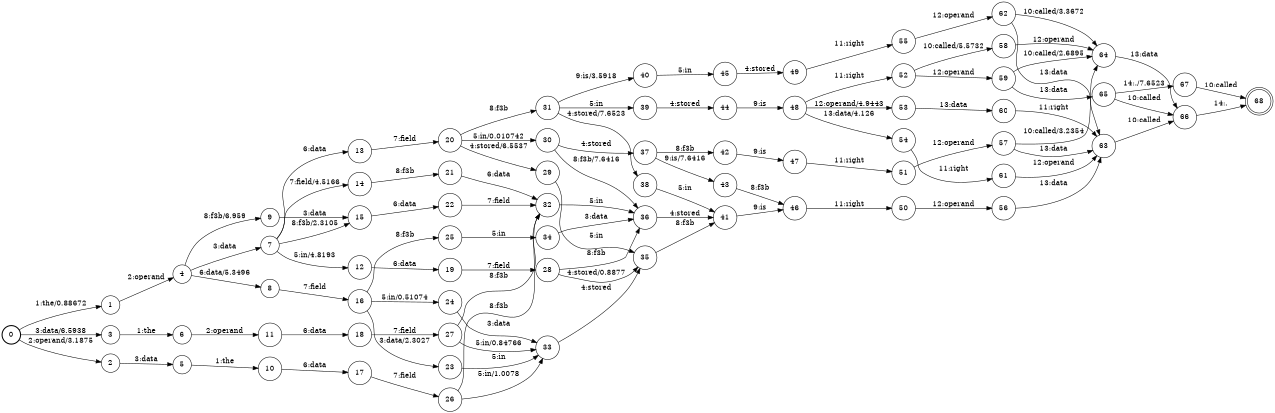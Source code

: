 digraph FST {
rankdir = LR;
size = "8.5,11";
label = "";
center = 1;
orientation = Portrait;
ranksep = "0.4";
nodesep = "0.25";
0 [label = "0", shape = circle, style = bold, fontsize = 14]
	0 -> 1 [label = "1:the/0.88672", fontsize = 14];
	0 -> 2 [label = "2:operand/3.1875", fontsize = 14];
	0 -> 3 [label = "3:data/6.5938", fontsize = 14];
1 [label = "1", shape = circle, style = solid, fontsize = 14]
	1 -> 4 [label = "2:operand", fontsize = 14];
2 [label = "2", shape = circle, style = solid, fontsize = 14]
	2 -> 5 [label = "3:data", fontsize = 14];
3 [label = "3", shape = circle, style = solid, fontsize = 14]
	3 -> 6 [label = "1:the", fontsize = 14];
4 [label = "4", shape = circle, style = solid, fontsize = 14]
	4 -> 7 [label = "3:data", fontsize = 14];
	4 -> 8 [label = "6:data/5.3496", fontsize = 14];
	4 -> 9 [label = "8:f3b/6.959", fontsize = 14];
5 [label = "5", shape = circle, style = solid, fontsize = 14]
	5 -> 10 [label = "1:the", fontsize = 14];
6 [label = "6", shape = circle, style = solid, fontsize = 14]
	6 -> 11 [label = "2:operand", fontsize = 14];
7 [label = "7", shape = circle, style = solid, fontsize = 14]
	7 -> 13 [label = "6:data", fontsize = 14];
	7 -> 12 [label = "5:in/4.8193", fontsize = 14];
	7 -> 14 [label = "7:field/4.5166", fontsize = 14];
	7 -> 15 [label = "8:f3b/2.3105", fontsize = 14];
8 [label = "8", shape = circle, style = solid, fontsize = 14]
	8 -> 16 [label = "7:field", fontsize = 14];
9 [label = "9", shape = circle, style = solid, fontsize = 14]
	9 -> 15 [label = "3:data", fontsize = 14];
10 [label = "10", shape = circle, style = solid, fontsize = 14]
	10 -> 17 [label = "6:data", fontsize = 14];
11 [label = "11", shape = circle, style = solid, fontsize = 14]
	11 -> 18 [label = "6:data", fontsize = 14];
12 [label = "12", shape = circle, style = solid, fontsize = 14]
	12 -> 19 [label = "6:data", fontsize = 14];
13 [label = "13", shape = circle, style = solid, fontsize = 14]
	13 -> 20 [label = "7:field", fontsize = 14];
14 [label = "14", shape = circle, style = solid, fontsize = 14]
	14 -> 21 [label = "8:f3b", fontsize = 14];
15 [label = "15", shape = circle, style = solid, fontsize = 14]
	15 -> 22 [label = "6:data", fontsize = 14];
16 [label = "16", shape = circle, style = solid, fontsize = 14]
	16 -> 23 [label = "3:data/2.3027", fontsize = 14];
	16 -> 24 [label = "5:in/0.51074", fontsize = 14];
	16 -> 25 [label = "8:f3b", fontsize = 14];
17 [label = "17", shape = circle, style = solid, fontsize = 14]
	17 -> 26 [label = "7:field", fontsize = 14];
18 [label = "18", shape = circle, style = solid, fontsize = 14]
	18 -> 27 [label = "7:field", fontsize = 14];
19 [label = "19", shape = circle, style = solid, fontsize = 14]
	19 -> 28 [label = "7:field", fontsize = 14];
20 [label = "20", shape = circle, style = solid, fontsize = 14]
	20 -> 29 [label = "4:stored/6.5537", fontsize = 14];
	20 -> 30 [label = "5:in/0.010742", fontsize = 14];
	20 -> 31 [label = "8:f3b", fontsize = 14];
21 [label = "21", shape = circle, style = solid, fontsize = 14]
	21 -> 32 [label = "6:data", fontsize = 14];
22 [label = "22", shape = circle, style = solid, fontsize = 14]
	22 -> 32 [label = "7:field", fontsize = 14];
23 [label = "23", shape = circle, style = solid, fontsize = 14]
	23 -> 33 [label = "5:in", fontsize = 14];
24 [label = "24", shape = circle, style = solid, fontsize = 14]
	24 -> 33 [label = "3:data", fontsize = 14];
25 [label = "25", shape = circle, style = solid, fontsize = 14]
	25 -> 34 [label = "5:in", fontsize = 14];
26 [label = "26", shape = circle, style = solid, fontsize = 14]
	26 -> 33 [label = "5:in/1.0078", fontsize = 14];
	26 -> 32 [label = "8:f3b", fontsize = 14];
27 [label = "27", shape = circle, style = solid, fontsize = 14]
	27 -> 33 [label = "5:in/0.84766", fontsize = 14];
	27 -> 32 [label = "8:f3b", fontsize = 14];
28 [label = "28", shape = circle, style = solid, fontsize = 14]
	28 -> 35 [label = "4:stored/0.8877", fontsize = 14];
	28 -> 36 [label = "8:f3b", fontsize = 14];
29 [label = "29", shape = circle, style = solid, fontsize = 14]
	29 -> 35 [label = "5:in", fontsize = 14];
30 [label = "30", shape = circle, style = solid, fontsize = 14]
	30 -> 37 [label = "4:stored", fontsize = 14];
	30 -> 36 [label = "8:f3b/7.6416", fontsize = 14];
31 [label = "31", shape = circle, style = solid, fontsize = 14]
	31 -> 38 [label = "4:stored/7.6523", fontsize = 14];
	31 -> 39 [label = "5:in", fontsize = 14];
	31 -> 40 [label = "9:is/3.5918", fontsize = 14];
32 [label = "32", shape = circle, style = solid, fontsize = 14]
	32 -> 36 [label = "5:in", fontsize = 14];
33 [label = "33", shape = circle, style = solid, fontsize = 14]
	33 -> 35 [label = "4:stored", fontsize = 14];
34 [label = "34", shape = circle, style = solid, fontsize = 14]
	34 -> 36 [label = "3:data", fontsize = 14];
35 [label = "35", shape = circle, style = solid, fontsize = 14]
	35 -> 41 [label = "8:f3b", fontsize = 14];
36 [label = "36", shape = circle, style = solid, fontsize = 14]
	36 -> 41 [label = "4:stored", fontsize = 14];
37 [label = "37", shape = circle, style = solid, fontsize = 14]
	37 -> 42 [label = "8:f3b", fontsize = 14];
	37 -> 43 [label = "9:is/7.6416", fontsize = 14];
38 [label = "38", shape = circle, style = solid, fontsize = 14]
	38 -> 41 [label = "5:in", fontsize = 14];
39 [label = "39", shape = circle, style = solid, fontsize = 14]
	39 -> 44 [label = "4:stored", fontsize = 14];
40 [label = "40", shape = circle, style = solid, fontsize = 14]
	40 -> 45 [label = "5:in", fontsize = 14];
41 [label = "41", shape = circle, style = solid, fontsize = 14]
	41 -> 46 [label = "9:is", fontsize = 14];
42 [label = "42", shape = circle, style = solid, fontsize = 14]
	42 -> 47 [label = "9:is", fontsize = 14];
43 [label = "43", shape = circle, style = solid, fontsize = 14]
	43 -> 46 [label = "8:f3b", fontsize = 14];
44 [label = "44", shape = circle, style = solid, fontsize = 14]
	44 -> 48 [label = "9:is", fontsize = 14];
45 [label = "45", shape = circle, style = solid, fontsize = 14]
	45 -> 49 [label = "4:stored", fontsize = 14];
46 [label = "46", shape = circle, style = solid, fontsize = 14]
	46 -> 50 [label = "11:right", fontsize = 14];
47 [label = "47", shape = circle, style = solid, fontsize = 14]
	47 -> 51 [label = "11:right", fontsize = 14];
48 [label = "48", shape = circle, style = solid, fontsize = 14]
	48 -> 53 [label = "12:operand/4.9443", fontsize = 14];
	48 -> 54 [label = "13:data/4.126", fontsize = 14];
	48 -> 52 [label = "11:right", fontsize = 14];
49 [label = "49", shape = circle, style = solid, fontsize = 14]
	49 -> 55 [label = "11:right", fontsize = 14];
50 [label = "50", shape = circle, style = solid, fontsize = 14]
	50 -> 56 [label = "12:operand", fontsize = 14];
51 [label = "51", shape = circle, style = solid, fontsize = 14]
	51 -> 57 [label = "12:operand", fontsize = 14];
52 [label = "52", shape = circle, style = solid, fontsize = 14]
	52 -> 59 [label = "12:operand", fontsize = 14];
	52 -> 58 [label = "10:called/5.5732", fontsize = 14];
53 [label = "53", shape = circle, style = solid, fontsize = 14]
	53 -> 60 [label = "13:data", fontsize = 14];
54 [label = "54", shape = circle, style = solid, fontsize = 14]
	54 -> 61 [label = "11:right", fontsize = 14];
55 [label = "55", shape = circle, style = solid, fontsize = 14]
	55 -> 62 [label = "12:operand", fontsize = 14];
56 [label = "56", shape = circle, style = solid, fontsize = 14]
	56 -> 63 [label = "13:data", fontsize = 14];
57 [label = "57", shape = circle, style = solid, fontsize = 14]
	57 -> 63 [label = "13:data", fontsize = 14];
	57 -> 64 [label = "10:called/3.2354", fontsize = 14];
58 [label = "58", shape = circle, style = solid, fontsize = 14]
	58 -> 64 [label = "12:operand", fontsize = 14];
59 [label = "59", shape = circle, style = solid, fontsize = 14]
	59 -> 65 [label = "13:data", fontsize = 14];
	59 -> 64 [label = "10:called/2.6895", fontsize = 14];
60 [label = "60", shape = circle, style = solid, fontsize = 14]
	60 -> 63 [label = "11:right", fontsize = 14];
61 [label = "61", shape = circle, style = solid, fontsize = 14]
	61 -> 63 [label = "12:operand", fontsize = 14];
62 [label = "62", shape = circle, style = solid, fontsize = 14]
	62 -> 63 [label = "13:data", fontsize = 14];
	62 -> 64 [label = "10:called/3.3672", fontsize = 14];
63 [label = "63", shape = circle, style = solid, fontsize = 14]
	63 -> 66 [label = "10:called", fontsize = 14];
64 [label = "64", shape = circle, style = solid, fontsize = 14]
	64 -> 66 [label = "13:data", fontsize = 14];
65 [label = "65", shape = circle, style = solid, fontsize = 14]
	65 -> 66 [label = "10:called", fontsize = 14];
	65 -> 67 [label = "14:./7.6523", fontsize = 14];
66 [label = "66", shape = circle, style = solid, fontsize = 14]
	66 -> 68 [label = "14:.", fontsize = 14];
67 [label = "67", shape = circle, style = solid, fontsize = 14]
	67 -> 68 [label = "10:called", fontsize = 14];
68 [label = "68", shape = doublecircle, style = solid, fontsize = 14]
}
